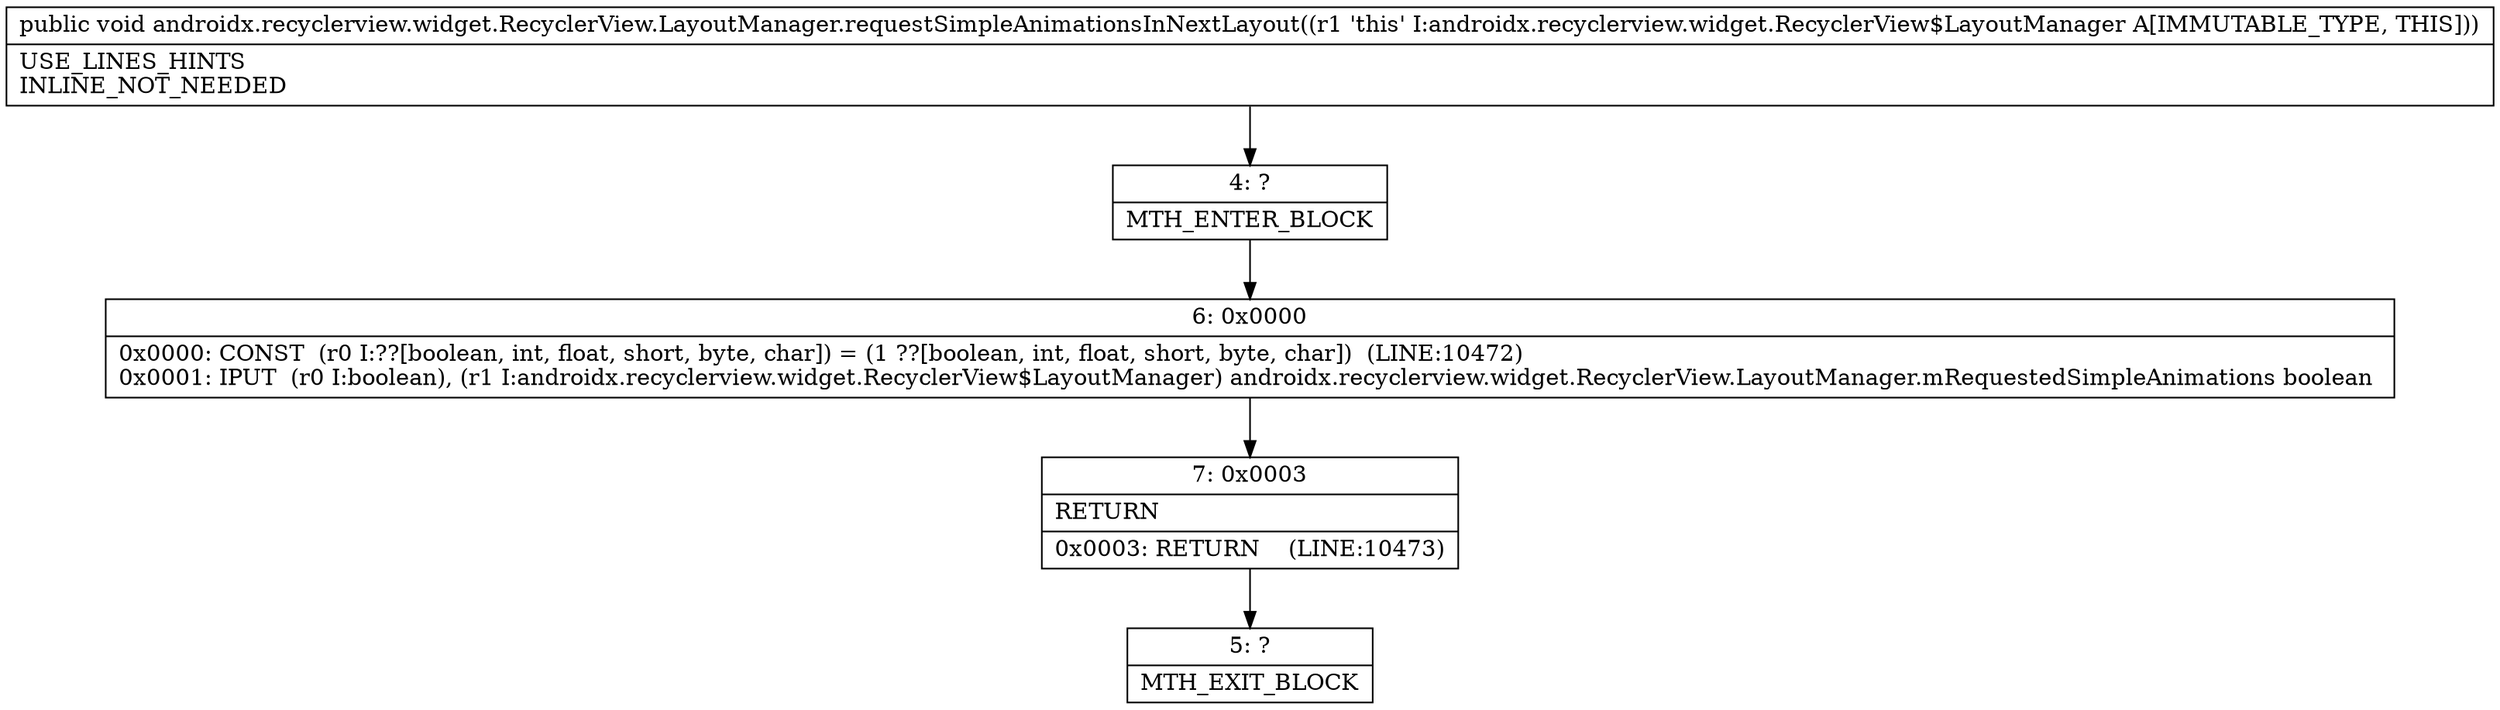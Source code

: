 digraph "CFG forandroidx.recyclerview.widget.RecyclerView.LayoutManager.requestSimpleAnimationsInNextLayout()V" {
Node_4 [shape=record,label="{4\:\ ?|MTH_ENTER_BLOCK\l}"];
Node_6 [shape=record,label="{6\:\ 0x0000|0x0000: CONST  (r0 I:??[boolean, int, float, short, byte, char]) = (1 ??[boolean, int, float, short, byte, char])  (LINE:10472)\l0x0001: IPUT  (r0 I:boolean), (r1 I:androidx.recyclerview.widget.RecyclerView$LayoutManager) androidx.recyclerview.widget.RecyclerView.LayoutManager.mRequestedSimpleAnimations boolean \l}"];
Node_7 [shape=record,label="{7\:\ 0x0003|RETURN\l|0x0003: RETURN    (LINE:10473)\l}"];
Node_5 [shape=record,label="{5\:\ ?|MTH_EXIT_BLOCK\l}"];
MethodNode[shape=record,label="{public void androidx.recyclerview.widget.RecyclerView.LayoutManager.requestSimpleAnimationsInNextLayout((r1 'this' I:androidx.recyclerview.widget.RecyclerView$LayoutManager A[IMMUTABLE_TYPE, THIS]))  | USE_LINES_HINTS\lINLINE_NOT_NEEDED\l}"];
MethodNode -> Node_4;Node_4 -> Node_6;
Node_6 -> Node_7;
Node_7 -> Node_5;
}

